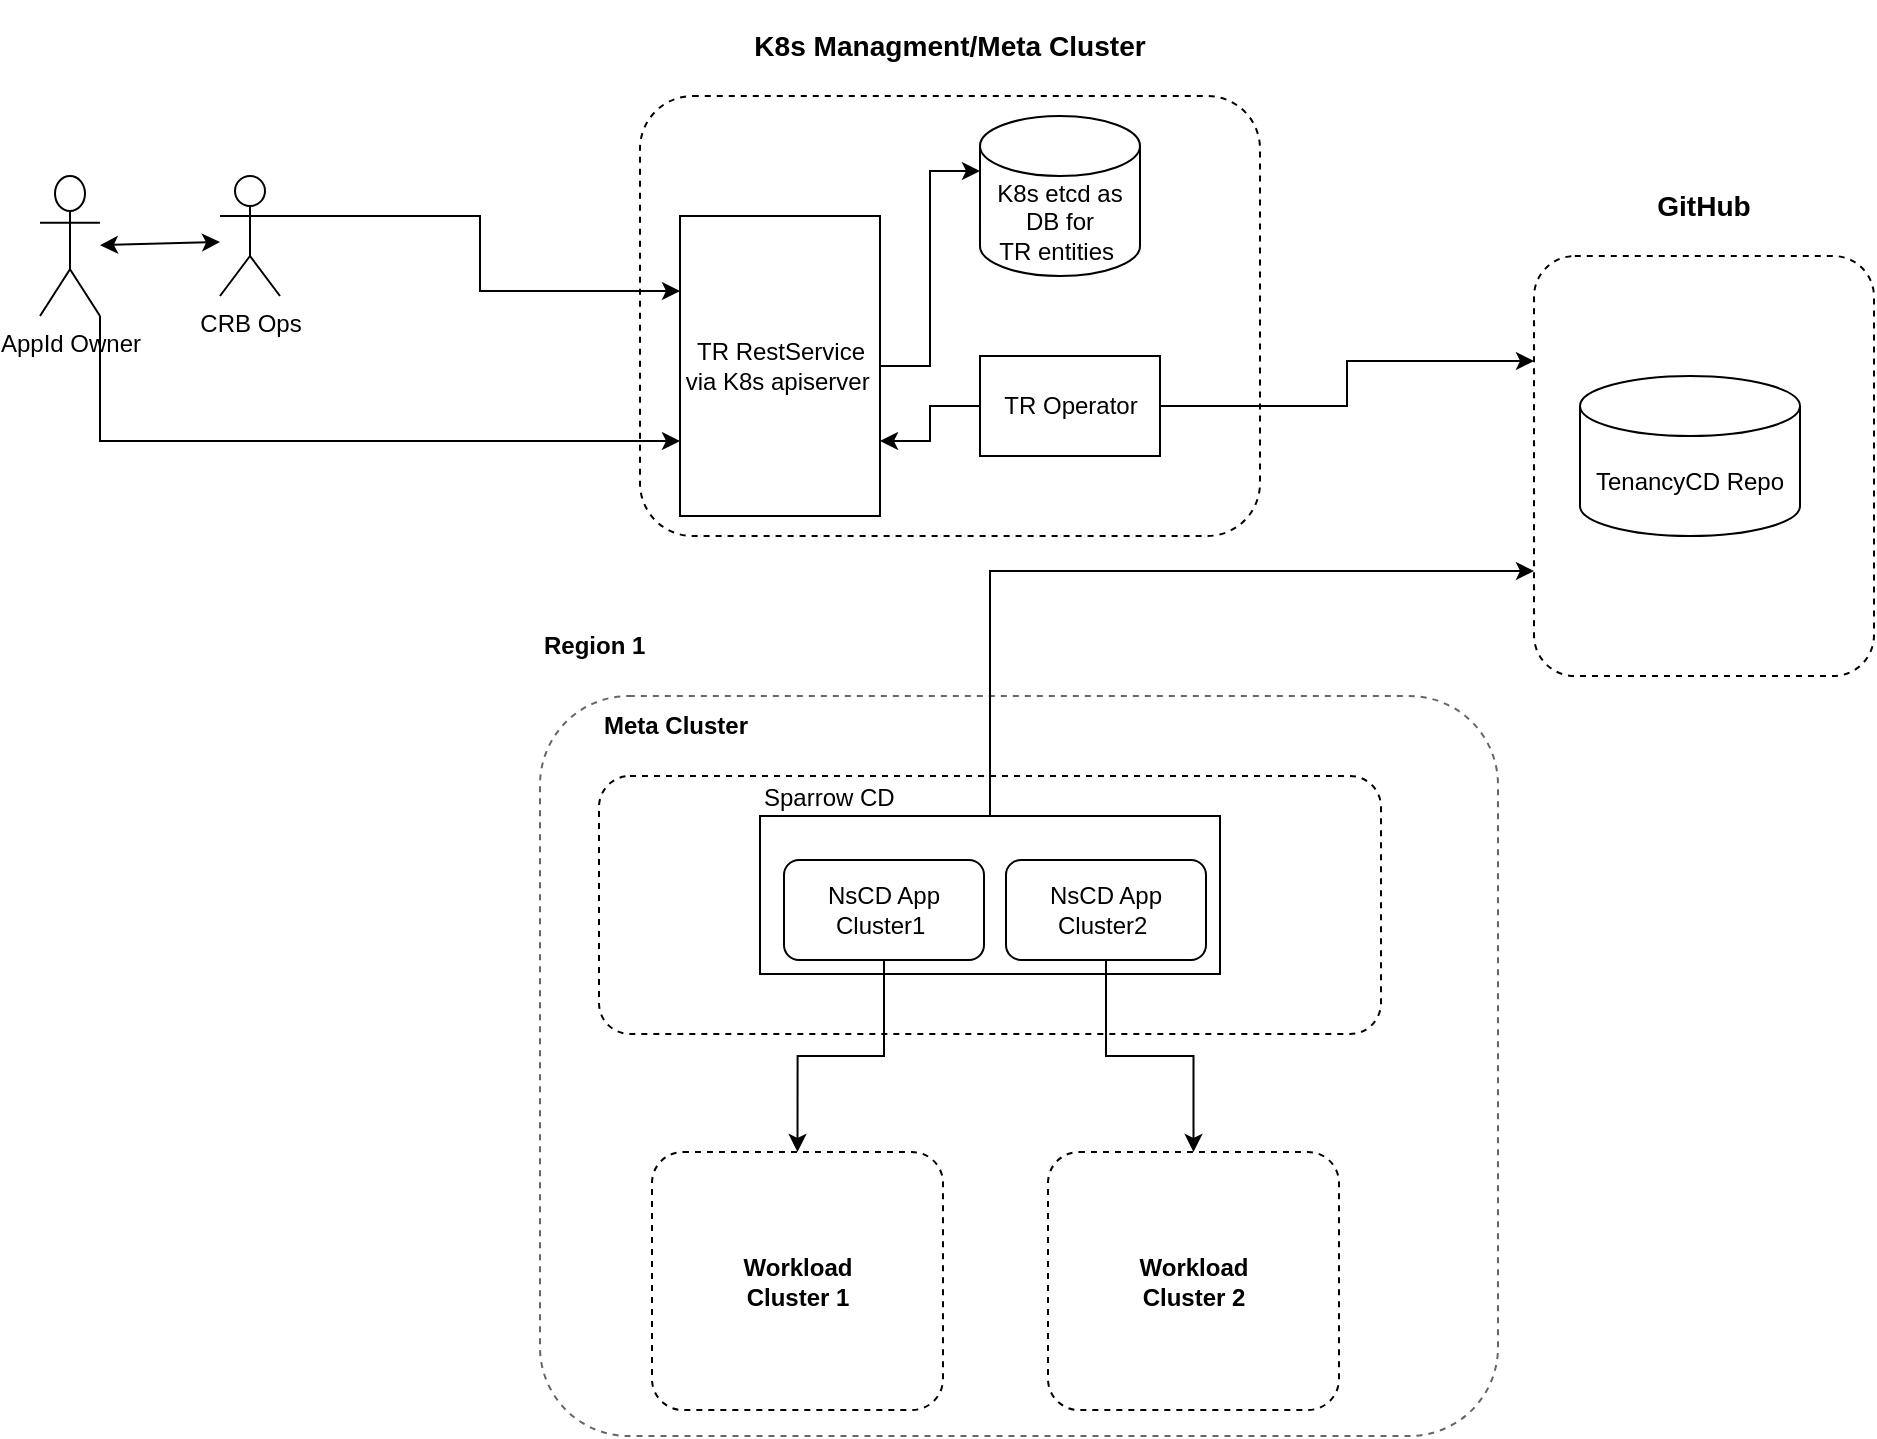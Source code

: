 <mxfile version="14.8.2" type="github">
  <diagram name="Page-1" id="5f0bae14-7c28-e335-631c-24af17079c00">
    <mxGraphModel dx="946" dy="614" grid="0" gridSize="10" guides="1" tooltips="1" connect="1" arrows="1" fold="1" page="1" pageScale="1" pageWidth="1100" pageHeight="850" background="#ffffff" math="0" shadow="0">
      <root>
        <mxCell id="0" />
        <mxCell id="1" parent="0" />
        <mxCell id="AYsVlVa_zpvkdXSu99Lo-3" value="&lt;h4&gt;Region 1&lt;/h4&gt;" style="rounded=1;whiteSpace=wrap;html=1;fillColor=none;sketch=0;glass=0;arcSize=12;dashed=1;align=left;labelPosition=center;verticalLabelPosition=top;verticalAlign=bottom;strokeColor=#666666;" vertex="1" parent="1">
          <mxGeometry x="290" y="430" width="479" height="370" as="geometry" />
        </mxCell>
        <mxCell id="AYsVlVa_zpvkdXSu99Lo-11" value="&lt;h4&gt;Meta Cluster&lt;/h4&gt;" style="rounded=1;whiteSpace=wrap;html=1;fillColor=none;sketch=0;glass=0;arcSize=12;dashed=1;align=left;labelPosition=center;verticalLabelPosition=top;verticalAlign=bottom;" vertex="1" parent="1">
          <mxGeometry x="319.5" y="470" width="391" height="129" as="geometry" />
        </mxCell>
        <mxCell id="gNC8e_Q5bXdPXsjIlcGC-20" style="edgeStyle=orthogonalEdgeStyle;rounded=0;orthogonalLoop=1;jettySize=auto;html=1;exitX=1;exitY=1;exitDx=0;exitDy=0;exitPerimeter=0;entryX=0;entryY=0.75;entryDx=0;entryDy=0;" parent="1" source="gNC8e_Q5bXdPXsjIlcGC-1" target="gNC8e_Q5bXdPXsjIlcGC-5" edge="1">
          <mxGeometry relative="1" as="geometry" />
        </mxCell>
        <mxCell id="gNC8e_Q5bXdPXsjIlcGC-1" value="AppId Owner" style="shape=umlActor;verticalLabelPosition=bottom;verticalAlign=top;html=1;" parent="1" vertex="1">
          <mxGeometry x="40" y="170" width="30" height="70" as="geometry" />
        </mxCell>
        <mxCell id="gNC8e_Q5bXdPXsjIlcGC-18" style="edgeStyle=orthogonalEdgeStyle;rounded=0;orthogonalLoop=1;jettySize=auto;html=1;exitX=1;exitY=0.333;exitDx=0;exitDy=0;exitPerimeter=0;entryX=0;entryY=0.25;entryDx=0;entryDy=0;" parent="1" source="gNC8e_Q5bXdPXsjIlcGC-2" target="gNC8e_Q5bXdPXsjIlcGC-5" edge="1">
          <mxGeometry relative="1" as="geometry" />
        </mxCell>
        <mxCell id="gNC8e_Q5bXdPXsjIlcGC-2" value="CRB Ops" style="shape=umlActor;verticalLabelPosition=bottom;verticalAlign=top;html=1;" parent="1" vertex="1">
          <mxGeometry x="130" y="170" width="30" height="60" as="geometry" />
        </mxCell>
        <mxCell id="gNC8e_Q5bXdPXsjIlcGC-3" value="" style="endArrow=classic;startArrow=classic;html=1;" parent="1" source="gNC8e_Q5bXdPXsjIlcGC-1" edge="1">
          <mxGeometry width="50" height="50" relative="1" as="geometry">
            <mxPoint x="410" y="320" as="sourcePoint" />
            <mxPoint x="130" y="203" as="targetPoint" />
          </mxGeometry>
        </mxCell>
        <mxCell id="gNC8e_Q5bXdPXsjIlcGC-4" value="&lt;h3&gt;K8s Managment/Meta Cluster&lt;/h3&gt;" style="rounded=1;whiteSpace=wrap;html=1;fillColor=none;sketch=0;glass=0;arcSize=12;dashed=1;align=center;labelPosition=center;verticalLabelPosition=top;verticalAlign=bottom;" parent="1" vertex="1">
          <mxGeometry x="340" y="130" width="310" height="220" as="geometry" />
        </mxCell>
        <mxCell id="gNC8e_Q5bXdPXsjIlcGC-7" style="edgeStyle=orthogonalEdgeStyle;rounded=0;orthogonalLoop=1;jettySize=auto;html=1;exitX=1;exitY=0.5;exitDx=0;exitDy=0;entryX=0;entryY=0;entryDx=0;entryDy=27.5;entryPerimeter=0;" parent="1" source="gNC8e_Q5bXdPXsjIlcGC-5" target="gNC8e_Q5bXdPXsjIlcGC-6" edge="1">
          <mxGeometry relative="1" as="geometry" />
        </mxCell>
        <mxCell id="gNC8e_Q5bXdPXsjIlcGC-5" value="TR RestService&lt;br&gt;via K8s apiserver&amp;nbsp;" style="html=1;" parent="1" vertex="1">
          <mxGeometry x="360" y="190" width="100" height="150" as="geometry" />
        </mxCell>
        <mxCell id="gNC8e_Q5bXdPXsjIlcGC-6" value="K8s etcd as DB for&lt;br&gt;TR entities&amp;nbsp;" style="shape=cylinder3;whiteSpace=wrap;html=1;boundedLbl=1;backgroundOutline=1;size=15;glass=1;sketch=0;fillColor=none;" parent="1" vertex="1">
          <mxGeometry x="510" y="140" width="80" height="80" as="geometry" />
        </mxCell>
        <mxCell id="gNC8e_Q5bXdPXsjIlcGC-9" style="edgeStyle=orthogonalEdgeStyle;rounded=0;orthogonalLoop=1;jettySize=auto;html=1;exitX=0;exitY=0.5;exitDx=0;exitDy=0;entryX=1;entryY=0.75;entryDx=0;entryDy=0;" parent="1" source="gNC8e_Q5bXdPXsjIlcGC-8" target="gNC8e_Q5bXdPXsjIlcGC-5" edge="1">
          <mxGeometry relative="1" as="geometry" />
        </mxCell>
        <mxCell id="gNC8e_Q5bXdPXsjIlcGC-14" style="edgeStyle=orthogonalEdgeStyle;rounded=0;orthogonalLoop=1;jettySize=auto;html=1;exitX=1;exitY=0.5;exitDx=0;exitDy=0;entryX=0;entryY=0.25;entryDx=0;entryDy=0;" parent="1" source="gNC8e_Q5bXdPXsjIlcGC-8" target="gNC8e_Q5bXdPXsjIlcGC-10" edge="1">
          <mxGeometry relative="1" as="geometry" />
        </mxCell>
        <mxCell id="gNC8e_Q5bXdPXsjIlcGC-8" value="TR Operator" style="html=1;" parent="1" vertex="1">
          <mxGeometry x="510" y="260" width="90" height="50" as="geometry" />
        </mxCell>
        <mxCell id="gNC8e_Q5bXdPXsjIlcGC-10" value="&lt;h3&gt;GitHub&lt;/h3&gt;" style="rounded=1;whiteSpace=wrap;html=1;fillColor=none;sketch=0;glass=0;arcSize=12;dashed=1;labelPosition=center;verticalLabelPosition=top;align=center;verticalAlign=bottom;" parent="1" vertex="1">
          <mxGeometry x="787" y="210" width="170" height="210" as="geometry" />
        </mxCell>
        <mxCell id="gNC8e_Q5bXdPXsjIlcGC-12" value="TenancyCD Repo" style="shape=cylinder3;whiteSpace=wrap;html=1;boundedLbl=1;backgroundOutline=1;size=15;glass=1;sketch=0;fillColor=none;" parent="1" vertex="1">
          <mxGeometry x="810" y="270" width="110" height="80" as="geometry" />
        </mxCell>
        <mxCell id="AYsVlVa_zpvkdXSu99Lo-18" style="edgeStyle=orthogonalEdgeStyle;rounded=0;orthogonalLoop=1;jettySize=auto;html=1;exitX=0.5;exitY=0;exitDx=0;exitDy=0;entryX=0;entryY=0.75;entryDx=0;entryDy=0;" edge="1" parent="1" source="gNC8e_Q5bXdPXsjIlcGC-15" target="gNC8e_Q5bXdPXsjIlcGC-10">
          <mxGeometry relative="1" as="geometry" />
        </mxCell>
        <mxCell id="gNC8e_Q5bXdPXsjIlcGC-15" value="Sparrow CD" style="html=1;labelPosition=center;verticalLabelPosition=top;align=left;verticalAlign=bottom;" parent="1" vertex="1">
          <mxGeometry x="400" y="490" width="230" height="79" as="geometry" />
        </mxCell>
        <mxCell id="AYsVlVa_zpvkdXSu99Lo-2" style="edgeStyle=orthogonalEdgeStyle;rounded=0;orthogonalLoop=1;jettySize=auto;html=1;exitX=0.5;exitY=1;exitDx=0;exitDy=0;" edge="1" parent="1">
          <mxGeometry relative="1" as="geometry">
            <mxPoint x="500" y="580" as="sourcePoint" />
            <mxPoint x="500" y="580" as="targetPoint" />
          </mxGeometry>
        </mxCell>
        <mxCell id="AYsVlVa_zpvkdXSu99Lo-16" style="edgeStyle=orthogonalEdgeStyle;rounded=0;orthogonalLoop=1;jettySize=auto;html=1;exitX=0.5;exitY=1;exitDx=0;exitDy=0;" edge="1" parent="1" source="AYsVlVa_zpvkdXSu99Lo-8" target="AYsVlVa_zpvkdXSu99Lo-15">
          <mxGeometry relative="1" as="geometry" />
        </mxCell>
        <mxCell id="AYsVlVa_zpvkdXSu99Lo-8" value="NsCD App Cluster2&amp;nbsp;" style="rounded=1;whiteSpace=wrap;html=1;glass=0;sketch=0;strokeColor=#000000;fillColor=none;align=center;" vertex="1" parent="1">
          <mxGeometry x="523" y="512" width="100" height="50" as="geometry" />
        </mxCell>
        <mxCell id="AYsVlVa_zpvkdXSu99Lo-17" style="edgeStyle=orthogonalEdgeStyle;rounded=0;orthogonalLoop=1;jettySize=auto;html=1;exitX=0.5;exitY=1;exitDx=0;exitDy=0;entryX=0.5;entryY=0;entryDx=0;entryDy=0;" edge="1" parent="1" source="AYsVlVa_zpvkdXSu99Lo-13" target="AYsVlVa_zpvkdXSu99Lo-14">
          <mxGeometry relative="1" as="geometry" />
        </mxCell>
        <mxCell id="AYsVlVa_zpvkdXSu99Lo-13" value="NsCD App Cluster1&amp;nbsp;" style="rounded=1;whiteSpace=wrap;html=1;glass=0;sketch=0;strokeColor=#000000;fillColor=none;align=center;" vertex="1" parent="1">
          <mxGeometry x="412" y="512" width="100" height="50" as="geometry" />
        </mxCell>
        <mxCell id="AYsVlVa_zpvkdXSu99Lo-14" value="&lt;h4&gt;Workload &lt;br&gt;Cluster 1&lt;/h4&gt;" style="rounded=1;whiteSpace=wrap;html=1;fillColor=none;sketch=0;glass=0;arcSize=12;dashed=1;align=center;labelPosition=center;verticalLabelPosition=middle;verticalAlign=middle;" vertex="1" parent="1">
          <mxGeometry x="346" y="658" width="145.5" height="129" as="geometry" />
        </mxCell>
        <mxCell id="AYsVlVa_zpvkdXSu99Lo-15" value="&lt;h4&gt;Workload &lt;br&gt;Cluster 2&lt;/h4&gt;" style="rounded=1;whiteSpace=wrap;html=1;fillColor=none;sketch=0;glass=0;arcSize=12;dashed=1;align=center;labelPosition=center;verticalLabelPosition=middle;verticalAlign=middle;" vertex="1" parent="1">
          <mxGeometry x="544" y="658" width="145.5" height="129" as="geometry" />
        </mxCell>
      </root>
    </mxGraphModel>
  </diagram>
</mxfile>
